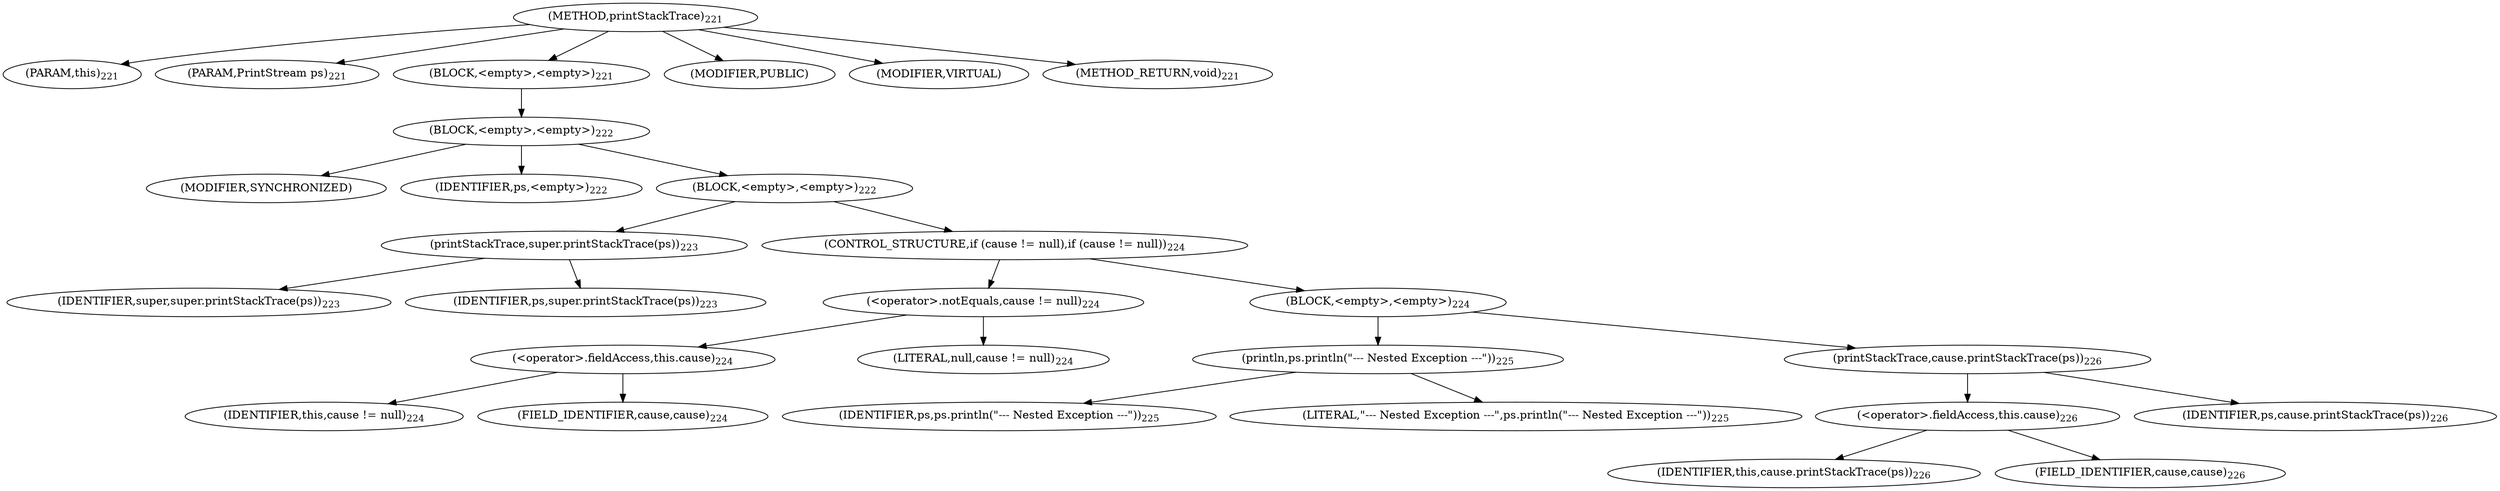 digraph "printStackTrace" {  
"235" [label = <(METHOD,printStackTrace)<SUB>221</SUB>> ]
"236" [label = <(PARAM,this)<SUB>221</SUB>> ]
"237" [label = <(PARAM,PrintStream ps)<SUB>221</SUB>> ]
"238" [label = <(BLOCK,&lt;empty&gt;,&lt;empty&gt;)<SUB>221</SUB>> ]
"239" [label = <(BLOCK,&lt;empty&gt;,&lt;empty&gt;)<SUB>222</SUB>> ]
"240" [label = <(MODIFIER,SYNCHRONIZED)> ]
"241" [label = <(IDENTIFIER,ps,&lt;empty&gt;)<SUB>222</SUB>> ]
"242" [label = <(BLOCK,&lt;empty&gt;,&lt;empty&gt;)<SUB>222</SUB>> ]
"243" [label = <(printStackTrace,super.printStackTrace(ps))<SUB>223</SUB>> ]
"244" [label = <(IDENTIFIER,super,super.printStackTrace(ps))<SUB>223</SUB>> ]
"245" [label = <(IDENTIFIER,ps,super.printStackTrace(ps))<SUB>223</SUB>> ]
"246" [label = <(CONTROL_STRUCTURE,if (cause != null),if (cause != null))<SUB>224</SUB>> ]
"247" [label = <(&lt;operator&gt;.notEquals,cause != null)<SUB>224</SUB>> ]
"248" [label = <(&lt;operator&gt;.fieldAccess,this.cause)<SUB>224</SUB>> ]
"249" [label = <(IDENTIFIER,this,cause != null)<SUB>224</SUB>> ]
"250" [label = <(FIELD_IDENTIFIER,cause,cause)<SUB>224</SUB>> ]
"251" [label = <(LITERAL,null,cause != null)<SUB>224</SUB>> ]
"252" [label = <(BLOCK,&lt;empty&gt;,&lt;empty&gt;)<SUB>224</SUB>> ]
"253" [label = <(println,ps.println(&quot;--- Nested Exception ---&quot;))<SUB>225</SUB>> ]
"254" [label = <(IDENTIFIER,ps,ps.println(&quot;--- Nested Exception ---&quot;))<SUB>225</SUB>> ]
"255" [label = <(LITERAL,&quot;--- Nested Exception ---&quot;,ps.println(&quot;--- Nested Exception ---&quot;))<SUB>225</SUB>> ]
"256" [label = <(printStackTrace,cause.printStackTrace(ps))<SUB>226</SUB>> ]
"257" [label = <(&lt;operator&gt;.fieldAccess,this.cause)<SUB>226</SUB>> ]
"258" [label = <(IDENTIFIER,this,cause.printStackTrace(ps))<SUB>226</SUB>> ]
"259" [label = <(FIELD_IDENTIFIER,cause,cause)<SUB>226</SUB>> ]
"260" [label = <(IDENTIFIER,ps,cause.printStackTrace(ps))<SUB>226</SUB>> ]
"261" [label = <(MODIFIER,PUBLIC)> ]
"262" [label = <(MODIFIER,VIRTUAL)> ]
"263" [label = <(METHOD_RETURN,void)<SUB>221</SUB>> ]
  "235" -> "236" 
  "235" -> "237" 
  "235" -> "238" 
  "235" -> "261" 
  "235" -> "262" 
  "235" -> "263" 
  "238" -> "239" 
  "239" -> "240" 
  "239" -> "241" 
  "239" -> "242" 
  "242" -> "243" 
  "242" -> "246" 
  "243" -> "244" 
  "243" -> "245" 
  "246" -> "247" 
  "246" -> "252" 
  "247" -> "248" 
  "247" -> "251" 
  "248" -> "249" 
  "248" -> "250" 
  "252" -> "253" 
  "252" -> "256" 
  "253" -> "254" 
  "253" -> "255" 
  "256" -> "257" 
  "256" -> "260" 
  "257" -> "258" 
  "257" -> "259" 
}
